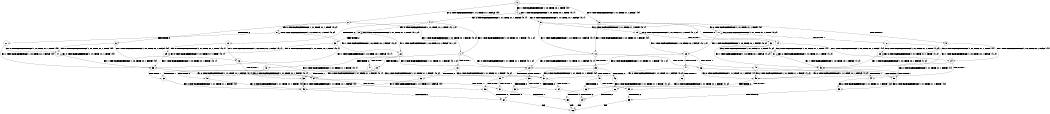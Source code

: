 digraph BCG {
size = "7, 10.5";
center = TRUE;
node [shape = circle];
0 [peripheries = 2];
0 -> 1 [label = "EX !1 !ATOMIC_EXCH_BRANCH (1, +0, TRUE, +0, 1, TRUE) !{0}"];
0 -> 2 [label = "EX !2 !ATOMIC_EXCH_BRANCH (1, +1, TRUE, +1, 1, FALSE) !{0}"];
0 -> 3 [label = "EX !0 !ATOMIC_EXCH_BRANCH (1, +1, TRUE, +1, 1, FALSE) !{0}"];
1 -> 4 [label = "EX !2 !ATOMIC_EXCH_BRANCH (1, +1, TRUE, +1, 1, FALSE) !{0, 1}"];
1 -> 5 [label = "EX !0 !ATOMIC_EXCH_BRANCH (1, +1, TRUE, +1, 1, FALSE) !{0, 1}"];
1 -> 1 [label = "EX !1 !ATOMIC_EXCH_BRANCH (1, +0, TRUE, +0, 1, TRUE) !{0, 1}"];
2 -> 6 [label = "TERMINATE !2"];
2 -> 7 [label = "EX !1 !ATOMIC_EXCH_BRANCH (1, +0, TRUE, +0, 1, FALSE) !{0, 2}"];
2 -> 8 [label = "EX !0 !ATOMIC_EXCH_BRANCH (1, +1, TRUE, +1, 1, TRUE) !{0, 2}"];
3 -> 9 [label = "TERMINATE !0"];
3 -> 10 [label = "EX !1 !ATOMIC_EXCH_BRANCH (1, +0, TRUE, +0, 1, FALSE) !{0}"];
3 -> 11 [label = "EX !2 !ATOMIC_EXCH_BRANCH (1, +1, TRUE, +1, 1, TRUE) !{0}"];
4 -> 12 [label = "TERMINATE !2"];
4 -> 13 [label = "EX !0 !ATOMIC_EXCH_BRANCH (1, +1, TRUE, +1, 1, TRUE) !{0, 1, 2}"];
4 -> 7 [label = "EX !1 !ATOMIC_EXCH_BRANCH (1, +0, TRUE, +0, 1, FALSE) !{0, 1, 2}"];
5 -> 14 [label = "TERMINATE !0"];
5 -> 15 [label = "EX !2 !ATOMIC_EXCH_BRANCH (1, +1, TRUE, +1, 1, TRUE) !{0, 1}"];
5 -> 10 [label = "EX !1 !ATOMIC_EXCH_BRANCH (1, +0, TRUE, +0, 1, FALSE) !{0, 1}"];
6 -> 16 [label = "EX !1 !ATOMIC_EXCH_BRANCH (1, +0, TRUE, +0, 1, FALSE) !{0}"];
6 -> 17 [label = "EX !0 !ATOMIC_EXCH_BRANCH (1, +1, TRUE, +1, 1, TRUE) !{0}"];
7 -> 18 [label = "TERMINATE !1"];
7 -> 19 [label = "TERMINATE !2"];
7 -> 20 [label = "EX !0 !ATOMIC_EXCH_BRANCH (1, +1, TRUE, +1, 1, FALSE) !{0, 1, 2}"];
8 -> 21 [label = "TERMINATE !2"];
8 -> 22 [label = "EX !1 !ATOMIC_EXCH_BRANCH (1, +0, TRUE, +0, 1, FALSE) !{0, 2}"];
8 -> 8 [label = "EX !0 !ATOMIC_EXCH_BRANCH (1, +1, TRUE, +1, 1, TRUE) !{0, 2}"];
9 -> 23 [label = "EX !2 !ATOMIC_EXCH_BRANCH (1, +1, TRUE, +1, 1, TRUE) !{1}"];
9 -> 24 [label = "EX !1 !ATOMIC_EXCH_BRANCH (1, +0, TRUE, +0, 1, FALSE) !{1}"];
10 -> 25 [label = "TERMINATE !1"];
10 -> 26 [label = "TERMINATE !0"];
10 -> 20 [label = "EX !2 !ATOMIC_EXCH_BRANCH (1, +1, TRUE, +1, 1, FALSE) !{0, 1}"];
11 -> 27 [label = "TERMINATE !0"];
11 -> 28 [label = "EX !1 !ATOMIC_EXCH_BRANCH (1, +0, TRUE, +0, 1, FALSE) !{0, 2}"];
11 -> 11 [label = "EX !2 !ATOMIC_EXCH_BRANCH (1, +1, TRUE, +1, 1, TRUE) !{0, 2}"];
12 -> 29 [label = "EX !0 !ATOMIC_EXCH_BRANCH (1, +1, TRUE, +1, 1, TRUE) !{0, 1}"];
12 -> 16 [label = "EX !1 !ATOMIC_EXCH_BRANCH (1, +0, TRUE, +0, 1, FALSE) !{0, 1}"];
13 -> 30 [label = "TERMINATE !2"];
13 -> 22 [label = "EX !1 !ATOMIC_EXCH_BRANCH (1, +0, TRUE, +0, 1, FALSE) !{0, 1, 2}"];
13 -> 13 [label = "EX !0 !ATOMIC_EXCH_BRANCH (1, +1, TRUE, +1, 1, TRUE) !{0, 1, 2}"];
14 -> 31 [label = "EX !2 !ATOMIC_EXCH_BRANCH (1, +1, TRUE, +1, 1, TRUE) !{1}"];
14 -> 24 [label = "EX !1 !ATOMIC_EXCH_BRANCH (1, +0, TRUE, +0, 1, FALSE) !{1}"];
15 -> 32 [label = "TERMINATE !0"];
15 -> 15 [label = "EX !2 !ATOMIC_EXCH_BRANCH (1, +1, TRUE, +1, 1, TRUE) !{0, 1, 2}"];
15 -> 28 [label = "EX !1 !ATOMIC_EXCH_BRANCH (1, +0, TRUE, +0, 1, FALSE) !{0, 1, 2}"];
16 -> 33 [label = "TERMINATE !1"];
16 -> 34 [label = "EX !0 !ATOMIC_EXCH_BRANCH (1, +1, TRUE, +1, 1, FALSE) !{0, 1}"];
17 -> 35 [label = "EX !1 !ATOMIC_EXCH_BRANCH (1, +0, TRUE, +0, 1, FALSE) !{0}"];
17 -> 17 [label = "EX !0 !ATOMIC_EXCH_BRANCH (1, +1, TRUE, +1, 1, TRUE) !{0}"];
18 -> 36 [label = "TERMINATE !2"];
18 -> 37 [label = "EX !0 !ATOMIC_EXCH_BRANCH (1, +1, TRUE, +1, 1, FALSE) !{0, 2}"];
19 -> 33 [label = "TERMINATE !1"];
19 -> 34 [label = "EX !0 !ATOMIC_EXCH_BRANCH (1, +1, TRUE, +1, 1, FALSE) !{0, 1}"];
20 -> 38 [label = "TERMINATE !1"];
20 -> 39 [label = "TERMINATE !2"];
20 -> 40 [label = "TERMINATE !0"];
21 -> 35 [label = "EX !1 !ATOMIC_EXCH_BRANCH (1, +0, TRUE, +0, 1, FALSE) !{0}"];
21 -> 17 [label = "EX !0 !ATOMIC_EXCH_BRANCH (1, +1, TRUE, +1, 1, TRUE) !{0}"];
22 -> 41 [label = "TERMINATE !1"];
22 -> 42 [label = "TERMINATE !2"];
22 -> 20 [label = "EX !0 !ATOMIC_EXCH_BRANCH (1, +1, TRUE, +1, 1, FALSE) !{0, 1, 2}"];
23 -> 43 [label = "EX !1 !ATOMIC_EXCH_BRANCH (1, +0, TRUE, +0, 1, FALSE) !{1, 2}"];
23 -> 23 [label = "EX !2 !ATOMIC_EXCH_BRANCH (1, +1, TRUE, +1, 1, TRUE) !{1, 2}"];
24 -> 44 [label = "TERMINATE !1"];
24 -> 45 [label = "EX !2 !ATOMIC_EXCH_BRANCH (1, +1, TRUE, +1, 1, FALSE) !{1}"];
25 -> 46 [label = "TERMINATE !0"];
25 -> 37 [label = "EX !2 !ATOMIC_EXCH_BRANCH (1, +1, TRUE, +1, 1, FALSE) !{0}"];
26 -> 44 [label = "TERMINATE !1"];
26 -> 45 [label = "EX !2 !ATOMIC_EXCH_BRANCH (1, +1, TRUE, +1, 1, FALSE) !{1}"];
27 -> 43 [label = "EX !1 !ATOMIC_EXCH_BRANCH (1, +0, TRUE, +0, 1, FALSE) !{1, 2}"];
27 -> 23 [label = "EX !2 !ATOMIC_EXCH_BRANCH (1, +1, TRUE, +1, 1, TRUE) !{1, 2}"];
28 -> 47 [label = "TERMINATE !1"];
28 -> 48 [label = "TERMINATE !0"];
28 -> 20 [label = "EX !2 !ATOMIC_EXCH_BRANCH (1, +1, TRUE, +1, 1, FALSE) !{0, 1, 2}"];
29 -> 35 [label = "EX !1 !ATOMIC_EXCH_BRANCH (1, +0, TRUE, +0, 1, FALSE) !{0, 1}"];
29 -> 29 [label = "EX !0 !ATOMIC_EXCH_BRANCH (1, +1, TRUE, +1, 1, TRUE) !{0, 1}"];
30 -> 35 [label = "EX !1 !ATOMIC_EXCH_BRANCH (1, +0, TRUE, +0, 1, FALSE) !{0, 1}"];
30 -> 29 [label = "EX !0 !ATOMIC_EXCH_BRANCH (1, +1, TRUE, +1, 1, TRUE) !{0, 1}"];
31 -> 31 [label = "EX !2 !ATOMIC_EXCH_BRANCH (1, +1, TRUE, +1, 1, TRUE) !{1, 2}"];
31 -> 43 [label = "EX !1 !ATOMIC_EXCH_BRANCH (1, +0, TRUE, +0, 1, FALSE) !{1, 2}"];
32 -> 31 [label = "EX !2 !ATOMIC_EXCH_BRANCH (1, +1, TRUE, +1, 1, TRUE) !{1, 2}"];
32 -> 43 [label = "EX !1 !ATOMIC_EXCH_BRANCH (1, +0, TRUE, +0, 1, FALSE) !{1, 2}"];
33 -> 49 [label = "EX !0 !ATOMIC_EXCH_BRANCH (1, +1, TRUE, +1, 1, FALSE) !{0}"];
34 -> 50 [label = "TERMINATE !1"];
34 -> 51 [label = "TERMINATE !0"];
35 -> 52 [label = "TERMINATE !1"];
35 -> 34 [label = "EX !0 !ATOMIC_EXCH_BRANCH (1, +1, TRUE, +1, 1, FALSE) !{0, 1}"];
36 -> 49 [label = "EX !0 !ATOMIC_EXCH_BRANCH (1, +1, TRUE, +1, 1, FALSE) !{0}"];
37 -> 53 [label = "TERMINATE !2"];
37 -> 54 [label = "TERMINATE !0"];
38 -> 53 [label = "TERMINATE !2"];
38 -> 54 [label = "TERMINATE !0"];
39 -> 50 [label = "TERMINATE !1"];
39 -> 51 [label = "TERMINATE !0"];
40 -> 55 [label = "TERMINATE !1"];
40 -> 56 [label = "TERMINATE !2"];
41 -> 57 [label = "TERMINATE !2"];
41 -> 37 [label = "EX !0 !ATOMIC_EXCH_BRANCH (1, +1, TRUE, +1, 1, FALSE) !{0, 2}"];
42 -> 52 [label = "TERMINATE !1"];
42 -> 34 [label = "EX !0 !ATOMIC_EXCH_BRANCH (1, +1, TRUE, +1, 1, FALSE) !{0, 1}"];
43 -> 58 [label = "TERMINATE !1"];
43 -> 45 [label = "EX !2 !ATOMIC_EXCH_BRANCH (1, +1, TRUE, +1, 1, FALSE) !{1, 2}"];
44 -> 59 [label = "EX !2 !ATOMIC_EXCH_BRANCH (1, +1, TRUE, +1, 1, FALSE) !{2}"];
45 -> 55 [label = "TERMINATE !1"];
45 -> 56 [label = "TERMINATE !2"];
46 -> 60 [label = "EX !2 !ATOMIC_EXCH_BRANCH (1, +1, TRUE, +1, 1, FALSE) !{1, 2}"];
47 -> 61 [label = "TERMINATE !0"];
47 -> 37 [label = "EX !2 !ATOMIC_EXCH_BRANCH (1, +1, TRUE, +1, 1, FALSE) !{0, 2}"];
48 -> 58 [label = "TERMINATE !1"];
48 -> 45 [label = "EX !2 !ATOMIC_EXCH_BRANCH (1, +1, TRUE, +1, 1, FALSE) !{1, 2}"];
49 -> 62 [label = "TERMINATE !0"];
50 -> 62 [label = "TERMINATE !0"];
51 -> 63 [label = "TERMINATE !1"];
52 -> 49 [label = "EX !0 !ATOMIC_EXCH_BRANCH (1, +1, TRUE, +1, 1, FALSE) !{0}"];
53 -> 62 [label = "TERMINATE !0"];
54 -> 64 [label = "TERMINATE !2"];
55 -> 65 [label = "TERMINATE !2"];
56 -> 63 [label = "TERMINATE !1"];
57 -> 49 [label = "EX !0 !ATOMIC_EXCH_BRANCH (1, +1, TRUE, +1, 1, FALSE) !{0}"];
58 -> 59 [label = "EX !2 !ATOMIC_EXCH_BRANCH (1, +1, TRUE, +1, 1, FALSE) !{2}"];
59 -> 65 [label = "TERMINATE !2"];
60 -> 64 [label = "TERMINATE !2"];
61 -> 60 [label = "EX !2 !ATOMIC_EXCH_BRANCH (1, +1, TRUE, +1, 1, FALSE) !{1, 2}"];
62 -> 66 [label = "exit"];
63 -> 66 [label = "exit"];
64 -> 66 [label = "exit"];
65 -> 66 [label = "exit"];
}
